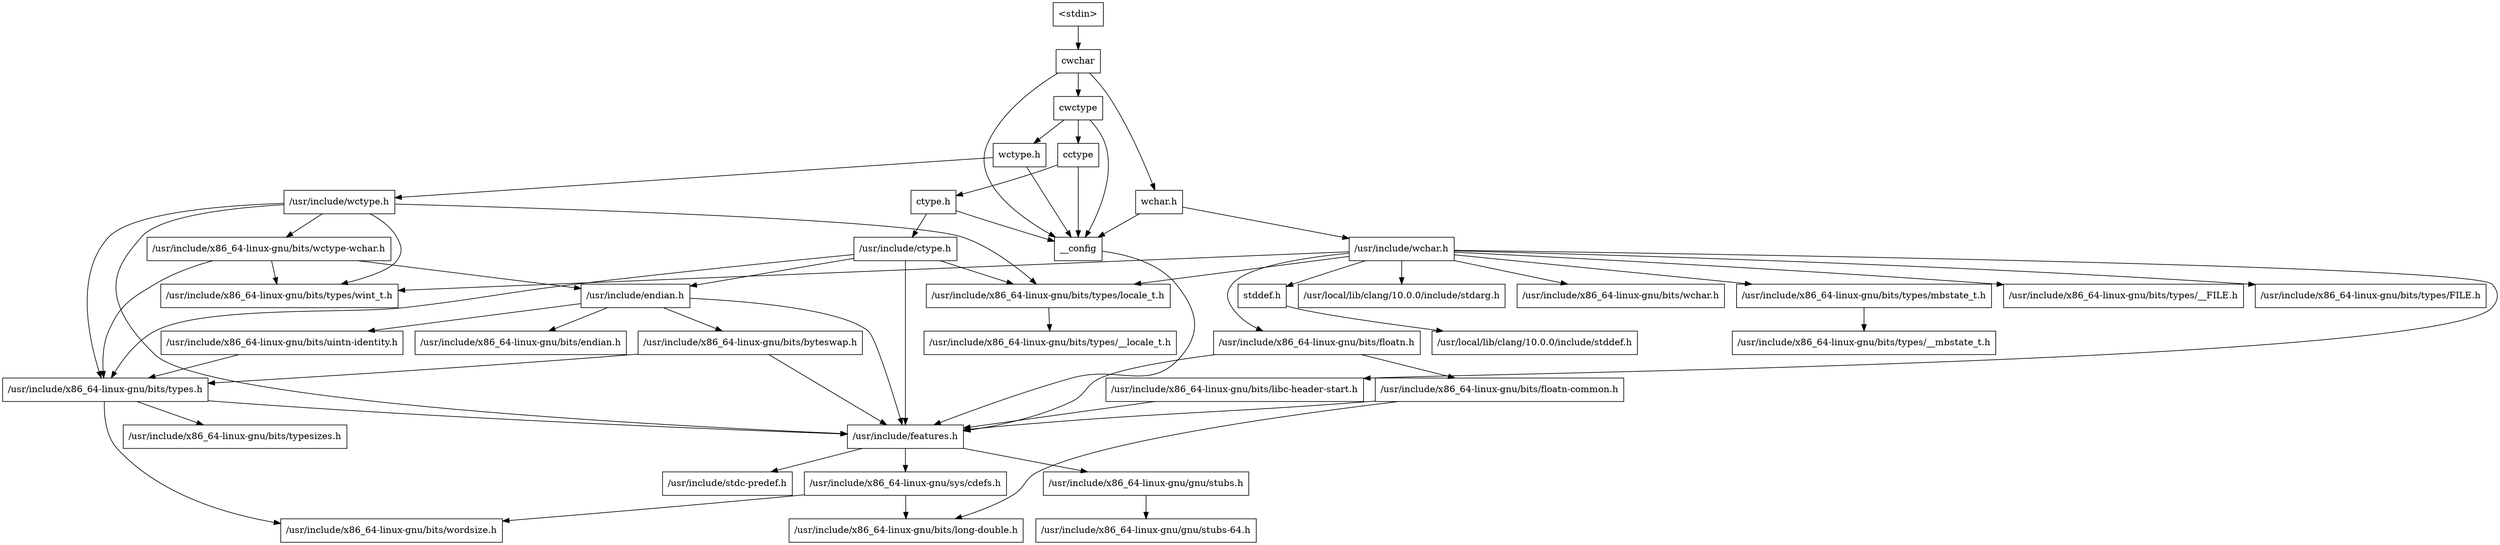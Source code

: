 digraph "dependencies" {
  header_0 [ shape="box", label="\<stdin\>" ];
  header_1 [ shape="box", label="cwchar" ];
  header_11 [ shape="box", label="cwctype" ];
  header_12 [ shape="box", label="cctype" ];
  header_13 [ shape="box", label="ctype.h" ];
  header_14 [ shape="box", label="/usr/include/ctype.h" ];
  header_15 [ shape="box", label="/usr/include/x86_64-linux-gnu/bits/types.h" ];
  header_16 [ shape="box", label="/usr/include/x86_64-linux-gnu/bits/typesizes.h" ];
  header_17 [ shape="box", label="/usr/include/endian.h" ];
  header_18 [ shape="box", label="/usr/include/x86_64-linux-gnu/bits/endian.h" ];
  header_19 [ shape="box", label="/usr/include/x86_64-linux-gnu/bits/byteswap.h" ];
  header_2 [ shape="box", label="__config" ];
  header_20 [ shape="box", label="/usr/include/x86_64-linux-gnu/bits/uintn-identity.h" ];
  header_21 [ shape="box", label="/usr/include/x86_64-linux-gnu/bits/types/locale_t.h" ];
  header_22 [ shape="box", label="/usr/include/x86_64-linux-gnu/bits/types/__locale_t.h" ];
  header_23 [ shape="box", label="wctype.h" ];
  header_24 [ shape="box", label="/usr/include/wctype.h" ];
  header_25 [ shape="box", label="/usr/include/x86_64-linux-gnu/bits/types/wint_t.h" ];
  header_26 [ shape="box", label="/usr/include/x86_64-linux-gnu/bits/wctype-wchar.h" ];
  header_27 [ shape="box", label="wchar.h" ];
  header_28 [ shape="box", label="/usr/include/wchar.h" ];
  header_29 [ shape="box", label="/usr/include/x86_64-linux-gnu/bits/libc-header-start.h" ];
  header_3 [ shape="box", label="/usr/include/features.h" ];
  header_30 [ shape="box", label="/usr/include/x86_64-linux-gnu/bits/floatn.h" ];
  header_31 [ shape="box", label="/usr/include/x86_64-linux-gnu/bits/floatn-common.h" ];
  header_32 [ shape="box", label="stddef.h" ];
  header_33 [ shape="box", label="/usr/local/lib/clang/10.0.0/include/stddef.h" ];
  header_34 [ shape="box", label="/usr/local/lib/clang/10.0.0/include/stdarg.h" ];
  header_35 [ shape="box", label="/usr/include/x86_64-linux-gnu/bits/wchar.h" ];
  header_36 [ shape="box", label="/usr/include/x86_64-linux-gnu/bits/types/mbstate_t.h" ];
  header_37 [ shape="box", label="/usr/include/x86_64-linux-gnu/bits/types/__mbstate_t.h" ];
  header_38 [ shape="box", label="/usr/include/x86_64-linux-gnu/bits/types/__FILE.h" ];
  header_39 [ shape="box", label="/usr/include/x86_64-linux-gnu/bits/types/FILE.h" ];
  header_4 [ shape="box", label="/usr/include/stdc-predef.h" ];
  header_5 [ shape="box", label="/usr/include/x86_64-linux-gnu/sys/cdefs.h" ];
  header_6 [ shape="box", label="/usr/include/x86_64-linux-gnu/bits/wordsize.h" ];
  header_7 [ shape="box", label="/usr/include/x86_64-linux-gnu/bits/long-double.h" ];
  header_8 [ shape="box", label="/usr/include/x86_64-linux-gnu/gnu/stubs.h" ];
  header_9 [ shape="box", label="/usr/include/x86_64-linux-gnu/gnu/stubs-64.h" ];
  header_29 -> header_3;
  header_28 -> header_29;
  header_28 -> header_38;
  header_28 -> header_39;
  header_28 -> header_25;
  header_28 -> header_21;
  header_28 -> header_34;
  header_28 -> header_35;
  header_28 -> header_32;
  header_28 -> header_30;
  header_28 -> header_36;
  header_24 -> header_25;
  header_24 -> header_15;
  header_24 -> header_26;
  header_24 -> header_21;
  header_24 -> header_3;
  header_27 -> header_2;
  header_27 -> header_28;
  header_26 -> header_25;
  header_26 -> header_15;
  header_26 -> header_17;
  header_21 -> header_22;
  header_20 -> header_15;
  header_23 -> header_24;
  header_23 -> header_2;
  header_5 -> header_6;
  header_5 -> header_7;
  header_2 -> header_3;
  header_3 -> header_4;
  header_3 -> header_5;
  header_3 -> header_8;
  header_0 -> header_1;
  header_1 -> header_27;
  header_1 -> header_2;
  header_1 -> header_11;
  header_8 -> header_9;
  header_14 -> header_15;
  header_14 -> header_17;
  header_14 -> header_21;
  header_14 -> header_3;
  header_15 -> header_6;
  header_15 -> header_16;
  header_15 -> header_3;
  header_17 -> header_20;
  header_17 -> header_18;
  header_17 -> header_3;
  header_17 -> header_19;
  header_11 -> header_2;
  header_11 -> header_23;
  header_11 -> header_12;
  header_12 -> header_2;
  header_12 -> header_13;
  header_13 -> header_14;
  header_13 -> header_2;
  header_36 -> header_37;
  header_32 -> header_33;
  header_19 -> header_15;
  header_19 -> header_3;
  header_30 -> header_3;
  header_30 -> header_31;
  header_31 -> header_7;
  header_31 -> header_3;
}